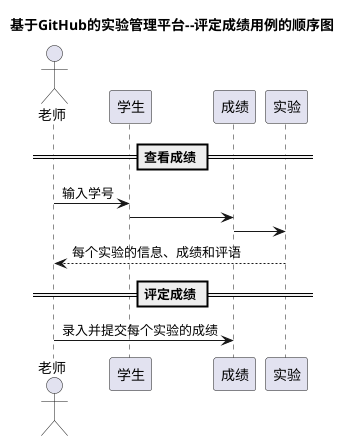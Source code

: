 @startuml
title 基于GitHub的实验管理平台--评定成绩用例的顺序图
actor 老师
== 查看成绩 ==
老师 -> 学生 : 输入学号
学生 -> 成绩
成绩 -> 实验
实验 --> 老师:每个实验的信息、成绩和评语
== 评定成绩 ==
老师 -> 成绩 : 录入并提交每个实验的成绩
@enduml